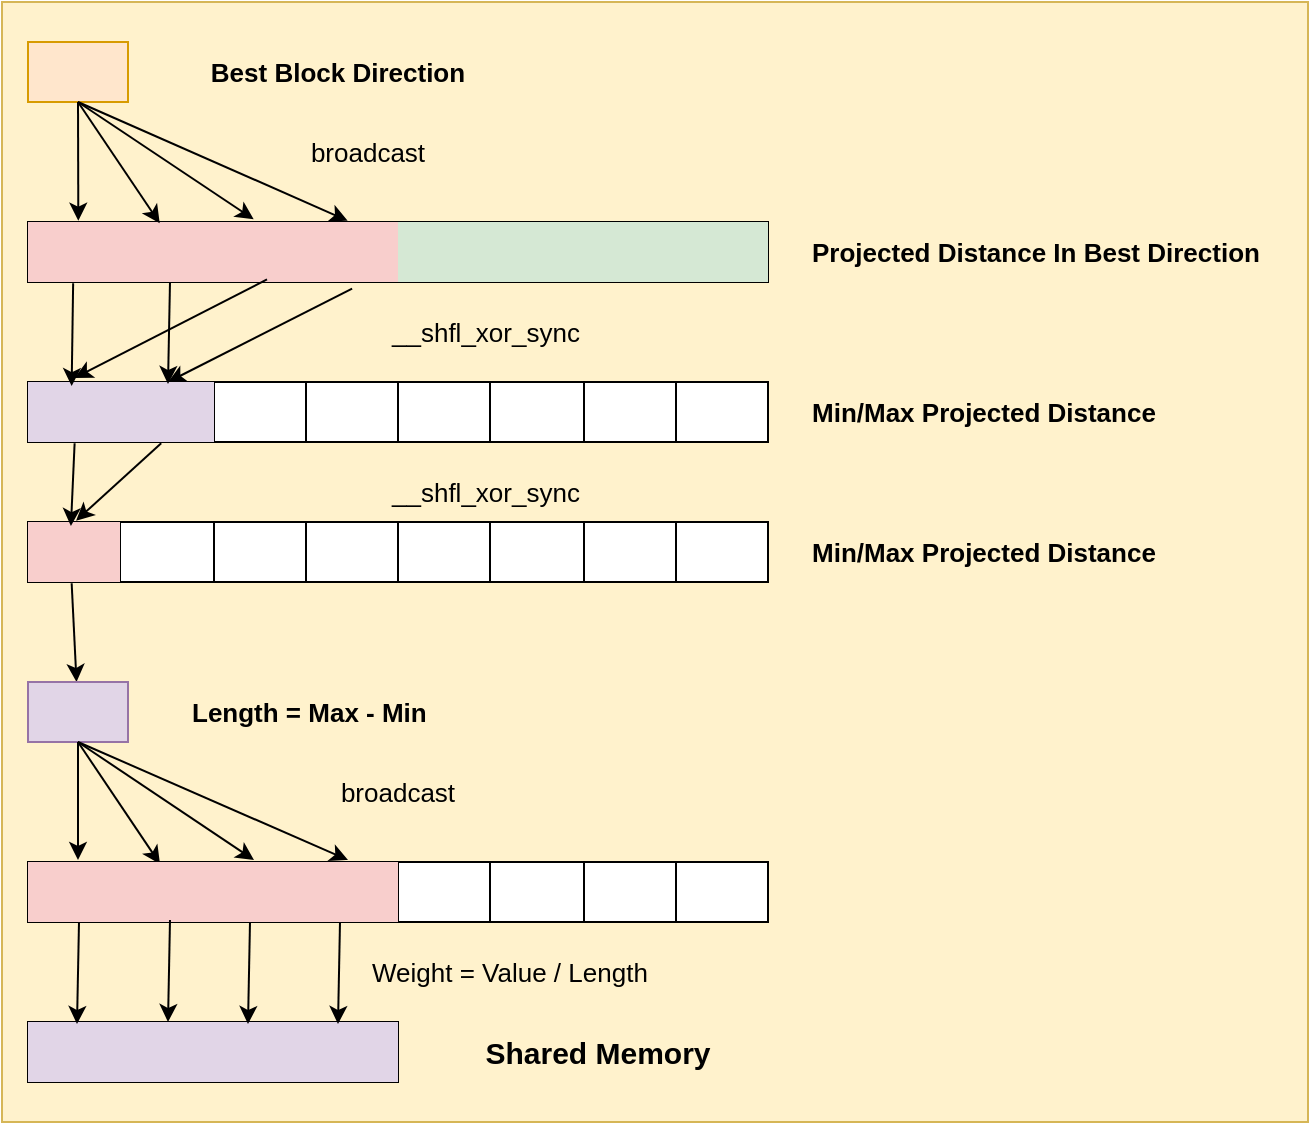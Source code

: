 <mxfile version="24.2.5" type="device">
  <diagram name="Page-1" id="dEdf1ZSQJEJTvHxqUFj3">
    <mxGraphModel dx="2074" dy="1205" grid="1" gridSize="10" guides="1" tooltips="1" connect="1" arrows="1" fold="1" page="1" pageScale="1" pageWidth="827" pageHeight="1169" math="0" shadow="0">
      <root>
        <mxCell id="0" />
        <mxCell id="1" parent="0" />
        <mxCell id="DHfHLr8bQYn5bqzplZqL-111" value="" style="rounded=0;whiteSpace=wrap;html=1;fillColor=#fff2cc;strokeColor=#d6b656;" vertex="1" parent="1">
          <mxGeometry x="137" y="380" width="653" height="560" as="geometry" />
        </mxCell>
        <mxCell id="DHfHLr8bQYn5bqzplZqL-1" value="" style="rounded=0;whiteSpace=wrap;html=1;fillColor=#ffe6cc;strokeColor=#d79b00;" vertex="1" parent="1">
          <mxGeometry x="150" y="400" width="50" height="30" as="geometry" />
        </mxCell>
        <mxCell id="DHfHLr8bQYn5bqzplZqL-2" value="Best Block Direction" style="text;html=1;align=center;verticalAlign=middle;whiteSpace=wrap;rounded=0;fontSize=13;fontStyle=1" vertex="1" parent="1">
          <mxGeometry x="210" y="400" width="190" height="30" as="geometry" />
        </mxCell>
        <mxCell id="DHfHLr8bQYn5bqzplZqL-3" value="" style="shape=table;startSize=0;container=1;collapsible=0;childLayout=tableLayout;fontSize=16;" vertex="1" parent="1">
          <mxGeometry x="150" y="490" width="370" height="30" as="geometry" />
        </mxCell>
        <mxCell id="DHfHLr8bQYn5bqzplZqL-4" value="" style="shape=tableRow;horizontal=0;startSize=0;swimlaneHead=0;swimlaneBody=0;strokeColor=inherit;top=0;left=0;bottom=0;right=0;collapsible=0;dropTarget=0;fillColor=none;points=[[0,0.5],[1,0.5]];portConstraint=eastwest;fontSize=16;" vertex="1" parent="DHfHLr8bQYn5bqzplZqL-3">
          <mxGeometry width="370" height="30" as="geometry" />
        </mxCell>
        <mxCell id="DHfHLr8bQYn5bqzplZqL-5" value="" style="shape=partialRectangle;html=1;whiteSpace=wrap;connectable=0;strokeColor=#b85450;overflow=hidden;fillColor=#f8cecc;top=0;left=0;bottom=0;right=0;pointerEvents=1;fontSize=16;" vertex="1" parent="DHfHLr8bQYn5bqzplZqL-4">
          <mxGeometry width="46" height="30" as="geometry">
            <mxRectangle width="46" height="30" as="alternateBounds" />
          </mxGeometry>
        </mxCell>
        <mxCell id="DHfHLr8bQYn5bqzplZqL-6" value="" style="shape=partialRectangle;html=1;whiteSpace=wrap;connectable=0;strokeColor=#b85450;overflow=hidden;fillColor=#f8cecc;top=0;left=0;bottom=0;right=0;pointerEvents=1;fontSize=16;" vertex="1" parent="DHfHLr8bQYn5bqzplZqL-4">
          <mxGeometry x="46" width="47" height="30" as="geometry">
            <mxRectangle width="47" height="30" as="alternateBounds" />
          </mxGeometry>
        </mxCell>
        <mxCell id="DHfHLr8bQYn5bqzplZqL-7" value="" style="shape=partialRectangle;html=1;whiteSpace=wrap;connectable=0;strokeColor=#b85450;overflow=hidden;fillColor=#f8cecc;top=0;left=0;bottom=0;right=0;pointerEvents=1;fontSize=16;" vertex="1" parent="DHfHLr8bQYn5bqzplZqL-4">
          <mxGeometry x="93" width="46" height="30" as="geometry">
            <mxRectangle width="46" height="30" as="alternateBounds" />
          </mxGeometry>
        </mxCell>
        <mxCell id="DHfHLr8bQYn5bqzplZqL-16" style="shape=partialRectangle;html=1;whiteSpace=wrap;connectable=0;strokeColor=#b85450;overflow=hidden;fillColor=#f8cecc;top=0;left=0;bottom=0;right=0;pointerEvents=1;fontSize=16;" vertex="1" parent="DHfHLr8bQYn5bqzplZqL-4">
          <mxGeometry x="139" width="46" height="30" as="geometry">
            <mxRectangle width="46" height="30" as="alternateBounds" />
          </mxGeometry>
        </mxCell>
        <mxCell id="DHfHLr8bQYn5bqzplZqL-17" style="shape=partialRectangle;html=1;whiteSpace=wrap;connectable=0;strokeColor=#82b366;overflow=hidden;fillColor=#d5e8d4;top=0;left=0;bottom=0;right=0;pointerEvents=1;fontSize=16;" vertex="1" parent="DHfHLr8bQYn5bqzplZqL-4">
          <mxGeometry x="185" width="46" height="30" as="geometry">
            <mxRectangle width="46" height="30" as="alternateBounds" />
          </mxGeometry>
        </mxCell>
        <mxCell id="DHfHLr8bQYn5bqzplZqL-18" style="shape=partialRectangle;html=1;whiteSpace=wrap;connectable=0;strokeColor=#82b366;overflow=hidden;fillColor=#d5e8d4;top=0;left=0;bottom=0;right=0;pointerEvents=1;fontSize=16;" vertex="1" parent="DHfHLr8bQYn5bqzplZqL-4">
          <mxGeometry x="231" width="47" height="30" as="geometry">
            <mxRectangle width="47" height="30" as="alternateBounds" />
          </mxGeometry>
        </mxCell>
        <mxCell id="DHfHLr8bQYn5bqzplZqL-19" style="shape=partialRectangle;html=1;whiteSpace=wrap;connectable=0;strokeColor=#82b366;overflow=hidden;fillColor=#d5e8d4;top=0;left=0;bottom=0;right=0;pointerEvents=1;fontSize=16;" vertex="1" parent="DHfHLr8bQYn5bqzplZqL-4">
          <mxGeometry x="278" width="46" height="30" as="geometry">
            <mxRectangle width="46" height="30" as="alternateBounds" />
          </mxGeometry>
        </mxCell>
        <mxCell id="DHfHLr8bQYn5bqzplZqL-20" style="shape=partialRectangle;html=1;whiteSpace=wrap;connectable=0;strokeColor=#82b366;overflow=hidden;fillColor=#d5e8d4;top=0;left=0;bottom=0;right=0;pointerEvents=1;fontSize=16;" vertex="1" parent="DHfHLr8bQYn5bqzplZqL-4">
          <mxGeometry x="324" width="46" height="30" as="geometry">
            <mxRectangle width="46" height="30" as="alternateBounds" />
          </mxGeometry>
        </mxCell>
        <mxCell id="DHfHLr8bQYn5bqzplZqL-21" value="" style="endArrow=classic;html=1;rounded=0;entryX=0.068;entryY=-0.022;entryDx=0;entryDy=0;entryPerimeter=0;exitX=0.5;exitY=1;exitDx=0;exitDy=0;" edge="1" parent="1" source="DHfHLr8bQYn5bqzplZqL-1" target="DHfHLr8bQYn5bqzplZqL-4">
          <mxGeometry width="50" height="50" relative="1" as="geometry">
            <mxPoint x="170" y="430" as="sourcePoint" />
            <mxPoint x="440" y="590" as="targetPoint" />
          </mxGeometry>
        </mxCell>
        <mxCell id="DHfHLr8bQYn5bqzplZqL-22" value="" style="endArrow=classic;html=1;rounded=0;exitX=0.5;exitY=1;exitDx=0;exitDy=0;entryX=0.178;entryY=0.022;entryDx=0;entryDy=0;entryPerimeter=0;" edge="1" parent="1" source="DHfHLr8bQYn5bqzplZqL-1" target="DHfHLr8bQYn5bqzplZqL-4">
          <mxGeometry width="50" height="50" relative="1" as="geometry">
            <mxPoint x="185" y="440" as="sourcePoint" />
            <mxPoint x="220" y="486" as="targetPoint" />
          </mxGeometry>
        </mxCell>
        <mxCell id="DHfHLr8bQYn5bqzplZqL-23" value="" style="endArrow=classic;html=1;rounded=0;exitX=0.5;exitY=1;exitDx=0;exitDy=0;entryX=0.305;entryY=-0.044;entryDx=0;entryDy=0;entryPerimeter=0;" edge="1" parent="1" source="DHfHLr8bQYn5bqzplZqL-1" target="DHfHLr8bQYn5bqzplZqL-4">
          <mxGeometry width="50" height="50" relative="1" as="geometry">
            <mxPoint x="185" y="440" as="sourcePoint" />
            <mxPoint x="230" y="496" as="targetPoint" />
          </mxGeometry>
        </mxCell>
        <mxCell id="DHfHLr8bQYn5bqzplZqL-24" value="" style="endArrow=classic;html=1;rounded=0;entryX=0.432;entryY=-0.022;entryDx=0;entryDy=0;entryPerimeter=0;exitX=0.5;exitY=1;exitDx=0;exitDy=0;" edge="1" parent="1" source="DHfHLr8bQYn5bqzplZqL-1" target="DHfHLr8bQYn5bqzplZqL-4">
          <mxGeometry width="50" height="50" relative="1" as="geometry">
            <mxPoint x="170" y="430" as="sourcePoint" />
            <mxPoint x="273" y="499" as="targetPoint" />
          </mxGeometry>
        </mxCell>
        <mxCell id="DHfHLr8bQYn5bqzplZqL-25" value="broadcast" style="text;html=1;align=center;verticalAlign=middle;whiteSpace=wrap;rounded=0;fontSize=13;fontStyle=0" vertex="1" parent="1">
          <mxGeometry x="290" y="440" width="60" height="30" as="geometry" />
        </mxCell>
        <mxCell id="DHfHLr8bQYn5bqzplZqL-26" value="Projected Distance In Best Direction" style="text;html=1;align=left;verticalAlign=middle;whiteSpace=wrap;rounded=0;fontStyle=1;fontSize=13;" vertex="1" parent="1">
          <mxGeometry x="540" y="490" width="240" height="30" as="geometry" />
        </mxCell>
        <mxCell id="DHfHLr8bQYn5bqzplZqL-27" value="" style="shape=table;startSize=0;container=1;collapsible=0;childLayout=tableLayout;fontSize=16;" vertex="1" parent="1">
          <mxGeometry x="150" y="570" width="370" height="30" as="geometry" />
        </mxCell>
        <mxCell id="DHfHLr8bQYn5bqzplZqL-28" value="" style="shape=tableRow;horizontal=0;startSize=0;swimlaneHead=0;swimlaneBody=0;strokeColor=inherit;top=0;left=0;bottom=0;right=0;collapsible=0;dropTarget=0;fillColor=none;points=[[0,0.5],[1,0.5]];portConstraint=eastwest;fontSize=16;" vertex="1" parent="DHfHLr8bQYn5bqzplZqL-27">
          <mxGeometry width="370" height="30" as="geometry" />
        </mxCell>
        <mxCell id="DHfHLr8bQYn5bqzplZqL-29" value="" style="shape=partialRectangle;html=1;whiteSpace=wrap;connectable=0;strokeColor=#9673a6;overflow=hidden;fillColor=#e1d5e7;top=0;left=0;bottom=0;right=0;pointerEvents=1;fontSize=16;" vertex="1" parent="DHfHLr8bQYn5bqzplZqL-28">
          <mxGeometry width="46" height="30" as="geometry">
            <mxRectangle width="46" height="30" as="alternateBounds" />
          </mxGeometry>
        </mxCell>
        <mxCell id="DHfHLr8bQYn5bqzplZqL-30" value="" style="shape=partialRectangle;html=1;whiteSpace=wrap;connectable=0;strokeColor=#9673a6;overflow=hidden;fillColor=#e1d5e7;top=0;left=0;bottom=0;right=0;pointerEvents=1;fontSize=16;" vertex="1" parent="DHfHLr8bQYn5bqzplZqL-28">
          <mxGeometry x="46" width="47" height="30" as="geometry">
            <mxRectangle width="47" height="30" as="alternateBounds" />
          </mxGeometry>
        </mxCell>
        <mxCell id="DHfHLr8bQYn5bqzplZqL-31" value="" style="shape=partialRectangle;html=1;whiteSpace=wrap;connectable=0;strokeColor=inherit;overflow=hidden;fillColor=none;top=0;left=0;bottom=0;right=0;pointerEvents=1;fontSize=16;" vertex="1" parent="DHfHLr8bQYn5bqzplZqL-28">
          <mxGeometry x="93" width="46" height="30" as="geometry">
            <mxRectangle width="46" height="30" as="alternateBounds" />
          </mxGeometry>
        </mxCell>
        <mxCell id="DHfHLr8bQYn5bqzplZqL-32" style="shape=partialRectangle;html=1;whiteSpace=wrap;connectable=0;strokeColor=inherit;overflow=hidden;fillColor=none;top=0;left=0;bottom=0;right=0;pointerEvents=1;fontSize=16;" vertex="1" parent="DHfHLr8bQYn5bqzplZqL-28">
          <mxGeometry x="139" width="46" height="30" as="geometry">
            <mxRectangle width="46" height="30" as="alternateBounds" />
          </mxGeometry>
        </mxCell>
        <mxCell id="DHfHLr8bQYn5bqzplZqL-33" style="shape=partialRectangle;html=1;whiteSpace=wrap;connectable=0;strokeColor=inherit;overflow=hidden;fillColor=none;top=0;left=0;bottom=0;right=0;pointerEvents=1;fontSize=16;" vertex="1" parent="DHfHLr8bQYn5bqzplZqL-28">
          <mxGeometry x="185" width="46" height="30" as="geometry">
            <mxRectangle width="46" height="30" as="alternateBounds" />
          </mxGeometry>
        </mxCell>
        <mxCell id="DHfHLr8bQYn5bqzplZqL-34" style="shape=partialRectangle;html=1;whiteSpace=wrap;connectable=0;strokeColor=inherit;overflow=hidden;fillColor=none;top=0;left=0;bottom=0;right=0;pointerEvents=1;fontSize=16;" vertex="1" parent="DHfHLr8bQYn5bqzplZqL-28">
          <mxGeometry x="231" width="47" height="30" as="geometry">
            <mxRectangle width="47" height="30" as="alternateBounds" />
          </mxGeometry>
        </mxCell>
        <mxCell id="DHfHLr8bQYn5bqzplZqL-35" style="shape=partialRectangle;html=1;whiteSpace=wrap;connectable=0;strokeColor=inherit;overflow=hidden;fillColor=none;top=0;left=0;bottom=0;right=0;pointerEvents=1;fontSize=16;" vertex="1" parent="DHfHLr8bQYn5bqzplZqL-28">
          <mxGeometry x="278" width="46" height="30" as="geometry">
            <mxRectangle width="46" height="30" as="alternateBounds" />
          </mxGeometry>
        </mxCell>
        <mxCell id="DHfHLr8bQYn5bqzplZqL-36" style="shape=partialRectangle;html=1;whiteSpace=wrap;connectable=0;strokeColor=inherit;overflow=hidden;fillColor=none;top=0;left=0;bottom=0;right=0;pointerEvents=1;fontSize=16;" vertex="1" parent="DHfHLr8bQYn5bqzplZqL-28">
          <mxGeometry x="324" width="46" height="30" as="geometry">
            <mxRectangle width="46" height="30" as="alternateBounds" />
          </mxGeometry>
        </mxCell>
        <mxCell id="DHfHLr8bQYn5bqzplZqL-37" value="" style="endArrow=classic;html=1;rounded=0;exitX=0.061;exitY=1.022;exitDx=0;exitDy=0;exitPerimeter=0;entryX=0.059;entryY=0.067;entryDx=0;entryDy=0;entryPerimeter=0;" edge="1" parent="1" source="DHfHLr8bQYn5bqzplZqL-4" target="DHfHLr8bQYn5bqzplZqL-28">
          <mxGeometry width="50" height="50" relative="1" as="geometry">
            <mxPoint x="390" y="640" as="sourcePoint" />
            <mxPoint x="173" y="560" as="targetPoint" />
          </mxGeometry>
        </mxCell>
        <mxCell id="DHfHLr8bQYn5bqzplZqL-38" value="" style="endArrow=classic;html=1;rounded=0;exitX=0.323;exitY=0.956;exitDx=0;exitDy=0;exitPerimeter=0;entryX=0.063;entryY=-0.067;entryDx=0;entryDy=0;entryPerimeter=0;" edge="1" parent="1" source="DHfHLr8bQYn5bqzplZqL-4" target="DHfHLr8bQYn5bqzplZqL-28">
          <mxGeometry width="50" height="50" relative="1" as="geometry">
            <mxPoint x="183" y="531" as="sourcePoint" />
            <mxPoint x="183" y="570" as="targetPoint" />
          </mxGeometry>
        </mxCell>
        <mxCell id="DHfHLr8bQYn5bqzplZqL-39" value="" style="endArrow=classic;html=1;rounded=0;exitX=0.061;exitY=1.022;exitDx=0;exitDy=0;exitPerimeter=0;entryX=0.059;entryY=0.067;entryDx=0;entryDy=0;entryPerimeter=0;" edge="1" parent="1">
          <mxGeometry width="50" height="50" relative="1" as="geometry">
            <mxPoint x="221" y="520" as="sourcePoint" />
            <mxPoint x="220" y="571" as="targetPoint" />
          </mxGeometry>
        </mxCell>
        <mxCell id="DHfHLr8bQYn5bqzplZqL-40" value="" style="endArrow=classic;html=1;rounded=0;exitX=0.438;exitY=1.111;exitDx=0;exitDy=0;exitPerimeter=0;entryX=0.063;entryY=-0.067;entryDx=0;entryDy=0;entryPerimeter=0;" edge="1" parent="1" source="DHfHLr8bQYn5bqzplZqL-4">
          <mxGeometry width="50" height="50" relative="1" as="geometry">
            <mxPoint x="315" y="526" as="sourcePoint" />
            <mxPoint x="220" y="570" as="targetPoint" />
          </mxGeometry>
        </mxCell>
        <mxCell id="DHfHLr8bQYn5bqzplZqL-41" value="Min/Max Projected Distance" style="text;html=1;align=left;verticalAlign=middle;whiteSpace=wrap;rounded=0;fontStyle=1;fontSize=13;" vertex="1" parent="1">
          <mxGeometry x="540" y="570" width="240" height="30" as="geometry" />
        </mxCell>
        <mxCell id="DHfHLr8bQYn5bqzplZqL-42" value="__shfl_xor_sync" style="text;html=1;align=left;verticalAlign=middle;whiteSpace=wrap;rounded=0;fontStyle=0;fontSize=13;" vertex="1" parent="1">
          <mxGeometry x="330" y="530" width="260" height="30" as="geometry" />
        </mxCell>
        <mxCell id="DHfHLr8bQYn5bqzplZqL-43" value="" style="shape=table;startSize=0;container=1;collapsible=0;childLayout=tableLayout;fontSize=16;" vertex="1" parent="1">
          <mxGeometry x="150" y="640" width="370" height="30" as="geometry" />
        </mxCell>
        <mxCell id="DHfHLr8bQYn5bqzplZqL-44" value="" style="shape=tableRow;horizontal=0;startSize=0;swimlaneHead=0;swimlaneBody=0;strokeColor=inherit;top=0;left=0;bottom=0;right=0;collapsible=0;dropTarget=0;fillColor=none;points=[[0,0.5],[1,0.5]];portConstraint=eastwest;fontSize=16;" vertex="1" parent="DHfHLr8bQYn5bqzplZqL-43">
          <mxGeometry width="370" height="30" as="geometry" />
        </mxCell>
        <mxCell id="DHfHLr8bQYn5bqzplZqL-45" value="" style="shape=partialRectangle;html=1;whiteSpace=wrap;connectable=0;strokeColor=#b85450;overflow=hidden;fillColor=#f8cecc;top=0;left=0;bottom=0;right=0;pointerEvents=1;fontSize=16;" vertex="1" parent="DHfHLr8bQYn5bqzplZqL-44">
          <mxGeometry width="46" height="30" as="geometry">
            <mxRectangle width="46" height="30" as="alternateBounds" />
          </mxGeometry>
        </mxCell>
        <mxCell id="DHfHLr8bQYn5bqzplZqL-46" value="" style="shape=partialRectangle;html=1;whiteSpace=wrap;connectable=0;strokeColor=inherit;overflow=hidden;fillColor=none;top=0;left=0;bottom=0;right=0;pointerEvents=1;fontSize=16;" vertex="1" parent="DHfHLr8bQYn5bqzplZqL-44">
          <mxGeometry x="46" width="47" height="30" as="geometry">
            <mxRectangle width="47" height="30" as="alternateBounds" />
          </mxGeometry>
        </mxCell>
        <mxCell id="DHfHLr8bQYn5bqzplZqL-47" value="" style="shape=partialRectangle;html=1;whiteSpace=wrap;connectable=0;strokeColor=inherit;overflow=hidden;fillColor=none;top=0;left=0;bottom=0;right=0;pointerEvents=1;fontSize=16;" vertex="1" parent="DHfHLr8bQYn5bqzplZqL-44">
          <mxGeometry x="93" width="46" height="30" as="geometry">
            <mxRectangle width="46" height="30" as="alternateBounds" />
          </mxGeometry>
        </mxCell>
        <mxCell id="DHfHLr8bQYn5bqzplZqL-48" style="shape=partialRectangle;html=1;whiteSpace=wrap;connectable=0;strokeColor=inherit;overflow=hidden;fillColor=none;top=0;left=0;bottom=0;right=0;pointerEvents=1;fontSize=16;" vertex="1" parent="DHfHLr8bQYn5bqzplZqL-44">
          <mxGeometry x="139" width="46" height="30" as="geometry">
            <mxRectangle width="46" height="30" as="alternateBounds" />
          </mxGeometry>
        </mxCell>
        <mxCell id="DHfHLr8bQYn5bqzplZqL-49" style="shape=partialRectangle;html=1;whiteSpace=wrap;connectable=0;strokeColor=inherit;overflow=hidden;fillColor=none;top=0;left=0;bottom=0;right=0;pointerEvents=1;fontSize=16;" vertex="1" parent="DHfHLr8bQYn5bqzplZqL-44">
          <mxGeometry x="185" width="46" height="30" as="geometry">
            <mxRectangle width="46" height="30" as="alternateBounds" />
          </mxGeometry>
        </mxCell>
        <mxCell id="DHfHLr8bQYn5bqzplZqL-50" style="shape=partialRectangle;html=1;whiteSpace=wrap;connectable=0;strokeColor=inherit;overflow=hidden;fillColor=none;top=0;left=0;bottom=0;right=0;pointerEvents=1;fontSize=16;" vertex="1" parent="DHfHLr8bQYn5bqzplZqL-44">
          <mxGeometry x="231" width="47" height="30" as="geometry">
            <mxRectangle width="47" height="30" as="alternateBounds" />
          </mxGeometry>
        </mxCell>
        <mxCell id="DHfHLr8bQYn5bqzplZqL-51" style="shape=partialRectangle;html=1;whiteSpace=wrap;connectable=0;strokeColor=inherit;overflow=hidden;fillColor=none;top=0;left=0;bottom=0;right=0;pointerEvents=1;fontSize=16;" vertex="1" parent="DHfHLr8bQYn5bqzplZqL-44">
          <mxGeometry x="278" width="46" height="30" as="geometry">
            <mxRectangle width="46" height="30" as="alternateBounds" />
          </mxGeometry>
        </mxCell>
        <mxCell id="DHfHLr8bQYn5bqzplZqL-52" style="shape=partialRectangle;html=1;whiteSpace=wrap;connectable=0;strokeColor=inherit;overflow=hidden;fillColor=none;top=0;left=0;bottom=0;right=0;pointerEvents=1;fontSize=16;" vertex="1" parent="DHfHLr8bQYn5bqzplZqL-44">
          <mxGeometry x="324" width="46" height="30" as="geometry">
            <mxRectangle width="46" height="30" as="alternateBounds" />
          </mxGeometry>
        </mxCell>
        <mxCell id="DHfHLr8bQYn5bqzplZqL-53" value="" style="endArrow=classic;html=1;rounded=0;exitX=0.063;exitY=1.022;exitDx=0;exitDy=0;exitPerimeter=0;entryX=0.058;entryY=0.067;entryDx=0;entryDy=0;entryPerimeter=0;" edge="1" parent="1" source="DHfHLr8bQYn5bqzplZqL-28" target="DHfHLr8bQYn5bqzplZqL-44">
          <mxGeometry width="50" height="50" relative="1" as="geometry">
            <mxPoint x="183" y="531" as="sourcePoint" />
            <mxPoint x="182" y="582" as="targetPoint" />
          </mxGeometry>
        </mxCell>
        <mxCell id="DHfHLr8bQYn5bqzplZqL-54" value="" style="endArrow=classic;html=1;rounded=0;exitX=0.18;exitY=1.022;exitDx=0;exitDy=0;exitPerimeter=0;entryX=0.065;entryY=-0.022;entryDx=0;entryDy=0;entryPerimeter=0;" edge="1" parent="1" source="DHfHLr8bQYn5bqzplZqL-28" target="DHfHLr8bQYn5bqzplZqL-44">
          <mxGeometry width="50" height="50" relative="1" as="geometry">
            <mxPoint x="183" y="611" as="sourcePoint" />
            <mxPoint x="181" y="652" as="targetPoint" />
          </mxGeometry>
        </mxCell>
        <mxCell id="DHfHLr8bQYn5bqzplZqL-55" value="__shfl_xor_sync" style="text;html=1;align=left;verticalAlign=middle;whiteSpace=wrap;rounded=0;fontStyle=0;fontSize=13;" vertex="1" parent="1">
          <mxGeometry x="330" y="610" width="260" height="30" as="geometry" />
        </mxCell>
        <mxCell id="DHfHLr8bQYn5bqzplZqL-56" value="Min/Max Projected Distance" style="text;html=1;align=left;verticalAlign=middle;whiteSpace=wrap;rounded=0;fontStyle=1;fontSize=13;" vertex="1" parent="1">
          <mxGeometry x="540" y="640" width="230" height="30" as="geometry" />
        </mxCell>
        <mxCell id="DHfHLr8bQYn5bqzplZqL-58" value="" style="endArrow=classic;html=1;rounded=0;exitX=0.059;exitY=1.022;exitDx=0;exitDy=0;exitPerimeter=0;" edge="1" parent="1" source="DHfHLr8bQYn5bqzplZqL-44">
          <mxGeometry width="50" height="50" relative="1" as="geometry">
            <mxPoint x="390" y="740" as="sourcePoint" />
            <mxPoint x="174.261" y="720" as="targetPoint" />
          </mxGeometry>
        </mxCell>
        <mxCell id="DHfHLr8bQYn5bqzplZqL-59" value="Length = Max - Min" style="text;html=1;align=left;verticalAlign=middle;whiteSpace=wrap;rounded=0;fontStyle=1;fontSize=13;" vertex="1" parent="1">
          <mxGeometry x="230" y="720" width="260" height="30" as="geometry" />
        </mxCell>
        <mxCell id="DHfHLr8bQYn5bqzplZqL-79" value="" style="rounded=0;whiteSpace=wrap;html=1;fillColor=#e1d5e7;strokeColor=#9673a6;" vertex="1" parent="1">
          <mxGeometry x="150" y="720" width="50" height="30" as="geometry" />
        </mxCell>
        <mxCell id="DHfHLr8bQYn5bqzplZqL-80" value="" style="endArrow=classic;html=1;rounded=0;entryX=0.068;entryY=-0.022;entryDx=0;entryDy=0;entryPerimeter=0;exitX=0.5;exitY=1;exitDx=0;exitDy=0;" edge="1" parent="1" source="DHfHLr8bQYn5bqzplZqL-79">
          <mxGeometry width="50" height="50" relative="1" as="geometry">
            <mxPoint x="170" y="750" as="sourcePoint" />
            <mxPoint x="175" y="809" as="targetPoint" />
          </mxGeometry>
        </mxCell>
        <mxCell id="DHfHLr8bQYn5bqzplZqL-81" value="" style="endArrow=classic;html=1;rounded=0;exitX=0.5;exitY=1;exitDx=0;exitDy=0;entryX=0.178;entryY=0.022;entryDx=0;entryDy=0;entryPerimeter=0;" edge="1" parent="1" source="DHfHLr8bQYn5bqzplZqL-79">
          <mxGeometry width="50" height="50" relative="1" as="geometry">
            <mxPoint x="185" y="760" as="sourcePoint" />
            <mxPoint x="216" y="811" as="targetPoint" />
          </mxGeometry>
        </mxCell>
        <mxCell id="DHfHLr8bQYn5bqzplZqL-82" value="" style="endArrow=classic;html=1;rounded=0;exitX=0.5;exitY=1;exitDx=0;exitDy=0;entryX=0.305;entryY=-0.044;entryDx=0;entryDy=0;entryPerimeter=0;" edge="1" parent="1" source="DHfHLr8bQYn5bqzplZqL-79">
          <mxGeometry width="50" height="50" relative="1" as="geometry">
            <mxPoint x="185" y="760" as="sourcePoint" />
            <mxPoint x="263" y="809" as="targetPoint" />
          </mxGeometry>
        </mxCell>
        <mxCell id="DHfHLr8bQYn5bqzplZqL-83" value="" style="endArrow=classic;html=1;rounded=0;entryX=0.432;entryY=-0.022;entryDx=0;entryDy=0;entryPerimeter=0;exitX=0.5;exitY=1;exitDx=0;exitDy=0;" edge="1" parent="1" source="DHfHLr8bQYn5bqzplZqL-79">
          <mxGeometry width="50" height="50" relative="1" as="geometry">
            <mxPoint x="170" y="750" as="sourcePoint" />
            <mxPoint x="310" y="809" as="targetPoint" />
          </mxGeometry>
        </mxCell>
        <mxCell id="DHfHLr8bQYn5bqzplZqL-84" value="" style="shape=table;startSize=0;container=1;collapsible=0;childLayout=tableLayout;fontSize=16;" vertex="1" parent="1">
          <mxGeometry x="150" y="810" width="370" height="30" as="geometry" />
        </mxCell>
        <mxCell id="DHfHLr8bQYn5bqzplZqL-85" value="" style="shape=tableRow;horizontal=0;startSize=0;swimlaneHead=0;swimlaneBody=0;strokeColor=inherit;top=0;left=0;bottom=0;right=0;collapsible=0;dropTarget=0;fillColor=none;points=[[0,0.5],[1,0.5]];portConstraint=eastwest;fontSize=16;" vertex="1" parent="DHfHLr8bQYn5bqzplZqL-84">
          <mxGeometry width="370" height="30" as="geometry" />
        </mxCell>
        <mxCell id="DHfHLr8bQYn5bqzplZqL-86" value="" style="shape=partialRectangle;html=1;whiteSpace=wrap;connectable=0;strokeColor=#b85450;overflow=hidden;fillColor=#f8cecc;top=0;left=0;bottom=0;right=0;pointerEvents=1;fontSize=16;" vertex="1" parent="DHfHLr8bQYn5bqzplZqL-85">
          <mxGeometry width="46" height="30" as="geometry">
            <mxRectangle width="46" height="30" as="alternateBounds" />
          </mxGeometry>
        </mxCell>
        <mxCell id="DHfHLr8bQYn5bqzplZqL-87" value="" style="shape=partialRectangle;html=1;whiteSpace=wrap;connectable=0;strokeColor=#b85450;overflow=hidden;fillColor=#f8cecc;top=0;left=0;bottom=0;right=0;pointerEvents=1;fontSize=16;" vertex="1" parent="DHfHLr8bQYn5bqzplZqL-85">
          <mxGeometry x="46" width="47" height="30" as="geometry">
            <mxRectangle width="47" height="30" as="alternateBounds" />
          </mxGeometry>
        </mxCell>
        <mxCell id="DHfHLr8bQYn5bqzplZqL-88" value="" style="shape=partialRectangle;html=1;whiteSpace=wrap;connectable=0;strokeColor=#b85450;overflow=hidden;fillColor=#f8cecc;top=0;left=0;bottom=0;right=0;pointerEvents=1;fontSize=16;" vertex="1" parent="DHfHLr8bQYn5bqzplZqL-85">
          <mxGeometry x="93" width="46" height="30" as="geometry">
            <mxRectangle width="46" height="30" as="alternateBounds" />
          </mxGeometry>
        </mxCell>
        <mxCell id="DHfHLr8bQYn5bqzplZqL-89" style="shape=partialRectangle;html=1;whiteSpace=wrap;connectable=0;strokeColor=#b85450;overflow=hidden;fillColor=#f8cecc;top=0;left=0;bottom=0;right=0;pointerEvents=1;fontSize=16;" vertex="1" parent="DHfHLr8bQYn5bqzplZqL-85">
          <mxGeometry x="139" width="46" height="30" as="geometry">
            <mxRectangle width="46" height="30" as="alternateBounds" />
          </mxGeometry>
        </mxCell>
        <mxCell id="DHfHLr8bQYn5bqzplZqL-90" style="shape=partialRectangle;html=1;whiteSpace=wrap;connectable=0;strokeColor=inherit;overflow=hidden;fillColor=none;top=0;left=0;bottom=0;right=0;pointerEvents=1;fontSize=16;" vertex="1" parent="DHfHLr8bQYn5bqzplZqL-85">
          <mxGeometry x="185" width="46" height="30" as="geometry">
            <mxRectangle width="46" height="30" as="alternateBounds" />
          </mxGeometry>
        </mxCell>
        <mxCell id="DHfHLr8bQYn5bqzplZqL-91" style="shape=partialRectangle;html=1;whiteSpace=wrap;connectable=0;strokeColor=inherit;overflow=hidden;fillColor=none;top=0;left=0;bottom=0;right=0;pointerEvents=1;fontSize=16;" vertex="1" parent="DHfHLr8bQYn5bqzplZqL-85">
          <mxGeometry x="231" width="47" height="30" as="geometry">
            <mxRectangle width="47" height="30" as="alternateBounds" />
          </mxGeometry>
        </mxCell>
        <mxCell id="DHfHLr8bQYn5bqzplZqL-92" style="shape=partialRectangle;html=1;whiteSpace=wrap;connectable=0;strokeColor=inherit;overflow=hidden;fillColor=none;top=0;left=0;bottom=0;right=0;pointerEvents=1;fontSize=16;" vertex="1" parent="DHfHLr8bQYn5bqzplZqL-85">
          <mxGeometry x="278" width="46" height="30" as="geometry">
            <mxRectangle width="46" height="30" as="alternateBounds" />
          </mxGeometry>
        </mxCell>
        <mxCell id="DHfHLr8bQYn5bqzplZqL-93" style="shape=partialRectangle;html=1;whiteSpace=wrap;connectable=0;strokeColor=inherit;overflow=hidden;fillColor=none;top=0;left=0;bottom=0;right=0;pointerEvents=1;fontSize=16;" vertex="1" parent="DHfHLr8bQYn5bqzplZqL-85">
          <mxGeometry x="324" width="46" height="30" as="geometry">
            <mxRectangle width="46" height="30" as="alternateBounds" />
          </mxGeometry>
        </mxCell>
        <mxCell id="DHfHLr8bQYn5bqzplZqL-94" value="broadcast" style="text;html=1;align=center;verticalAlign=middle;whiteSpace=wrap;rounded=0;fontSize=13;fontStyle=0" vertex="1" parent="1">
          <mxGeometry x="305" y="760" width="60" height="30" as="geometry" />
        </mxCell>
        <mxCell id="DHfHLr8bQYn5bqzplZqL-95" value="" style="shape=table;startSize=0;container=1;collapsible=0;childLayout=tableLayout;fontSize=16;" vertex="1" parent="1">
          <mxGeometry x="150" y="890" width="185" height="30" as="geometry" />
        </mxCell>
        <mxCell id="DHfHLr8bQYn5bqzplZqL-96" value="" style="shape=tableRow;horizontal=0;startSize=0;swimlaneHead=0;swimlaneBody=0;strokeColor=inherit;top=0;left=0;bottom=0;right=0;collapsible=0;dropTarget=0;fillColor=none;points=[[0,0.5],[1,0.5]];portConstraint=eastwest;fontSize=16;" vertex="1" parent="DHfHLr8bQYn5bqzplZqL-95">
          <mxGeometry width="185" height="30" as="geometry" />
        </mxCell>
        <mxCell id="DHfHLr8bQYn5bqzplZqL-97" value="" style="shape=partialRectangle;html=1;whiteSpace=wrap;connectable=0;strokeColor=#9673a6;overflow=hidden;fillColor=#e1d5e7;top=0;left=0;bottom=0;right=0;pointerEvents=1;fontSize=16;" vertex="1" parent="DHfHLr8bQYn5bqzplZqL-96">
          <mxGeometry width="46" height="30" as="geometry">
            <mxRectangle width="46" height="30" as="alternateBounds" />
          </mxGeometry>
        </mxCell>
        <mxCell id="DHfHLr8bQYn5bqzplZqL-98" value="" style="shape=partialRectangle;html=1;whiteSpace=wrap;connectable=0;strokeColor=#9673a6;overflow=hidden;fillColor=#e1d5e7;top=0;left=0;bottom=0;right=0;pointerEvents=1;fontSize=16;" vertex="1" parent="DHfHLr8bQYn5bqzplZqL-96">
          <mxGeometry x="46" width="47" height="30" as="geometry">
            <mxRectangle width="47" height="30" as="alternateBounds" />
          </mxGeometry>
        </mxCell>
        <mxCell id="DHfHLr8bQYn5bqzplZqL-99" value="" style="shape=partialRectangle;html=1;whiteSpace=wrap;connectable=0;strokeColor=#9673a6;overflow=hidden;fillColor=#e1d5e7;top=0;left=0;bottom=0;right=0;pointerEvents=1;fontSize=16;" vertex="1" parent="DHfHLr8bQYn5bqzplZqL-96">
          <mxGeometry x="93" width="46" height="30" as="geometry">
            <mxRectangle width="46" height="30" as="alternateBounds" />
          </mxGeometry>
        </mxCell>
        <mxCell id="DHfHLr8bQYn5bqzplZqL-100" style="shape=partialRectangle;html=1;whiteSpace=wrap;connectable=0;strokeColor=#9673a6;overflow=hidden;fillColor=#e1d5e7;top=0;left=0;bottom=0;right=0;pointerEvents=1;fontSize=16;" vertex="1" parent="DHfHLr8bQYn5bqzplZqL-96">
          <mxGeometry x="139" width="46" height="30" as="geometry">
            <mxRectangle width="46" height="30" as="alternateBounds" />
          </mxGeometry>
        </mxCell>
        <mxCell id="DHfHLr8bQYn5bqzplZqL-105" value="" style="endArrow=classic;html=1;rounded=0;exitX=0.061;exitY=1.022;exitDx=0;exitDy=0;exitPerimeter=0;entryX=0.059;entryY=0.067;entryDx=0;entryDy=0;entryPerimeter=0;" edge="1" parent="1">
          <mxGeometry width="50" height="50" relative="1" as="geometry">
            <mxPoint x="175.5" y="840" as="sourcePoint" />
            <mxPoint x="174.5" y="891" as="targetPoint" />
          </mxGeometry>
        </mxCell>
        <mxCell id="DHfHLr8bQYn5bqzplZqL-106" value="" style="endArrow=classic;html=1;rounded=0;exitX=0.061;exitY=1.022;exitDx=0;exitDy=0;exitPerimeter=0;entryX=0.059;entryY=0.067;entryDx=0;entryDy=0;entryPerimeter=0;" edge="1" parent="1">
          <mxGeometry width="50" height="50" relative="1" as="geometry">
            <mxPoint x="221" y="839" as="sourcePoint" />
            <mxPoint x="220" y="890" as="targetPoint" />
          </mxGeometry>
        </mxCell>
        <mxCell id="DHfHLr8bQYn5bqzplZqL-107" value="" style="endArrow=classic;html=1;rounded=0;exitX=0.061;exitY=1.022;exitDx=0;exitDy=0;exitPerimeter=0;entryX=0.059;entryY=0.067;entryDx=0;entryDy=0;entryPerimeter=0;" edge="1" parent="1">
          <mxGeometry width="50" height="50" relative="1" as="geometry">
            <mxPoint x="261" y="840" as="sourcePoint" />
            <mxPoint x="260" y="891" as="targetPoint" />
          </mxGeometry>
        </mxCell>
        <mxCell id="DHfHLr8bQYn5bqzplZqL-108" value="" style="endArrow=classic;html=1;rounded=0;exitX=0.061;exitY=1.022;exitDx=0;exitDy=0;exitPerimeter=0;entryX=0.059;entryY=0.067;entryDx=0;entryDy=0;entryPerimeter=0;" edge="1" parent="1">
          <mxGeometry width="50" height="50" relative="1" as="geometry">
            <mxPoint x="306" y="840" as="sourcePoint" />
            <mxPoint x="305" y="891" as="targetPoint" />
          </mxGeometry>
        </mxCell>
        <mxCell id="DHfHLr8bQYn5bqzplZqL-109" value="Shared Memory" style="text;html=1;align=center;verticalAlign=middle;whiteSpace=wrap;rounded=0;fontStyle=1;fontSize=15;" vertex="1" parent="1">
          <mxGeometry x="370" y="890" width="130" height="30" as="geometry" />
        </mxCell>
        <mxCell id="DHfHLr8bQYn5bqzplZqL-110" value="Weight = Value / Length" style="text;html=1;align=left;verticalAlign=middle;whiteSpace=wrap;rounded=0;fontStyle=0;fontSize=13;" vertex="1" parent="1">
          <mxGeometry x="320" y="850" width="260" height="30" as="geometry" />
        </mxCell>
      </root>
    </mxGraphModel>
  </diagram>
</mxfile>
